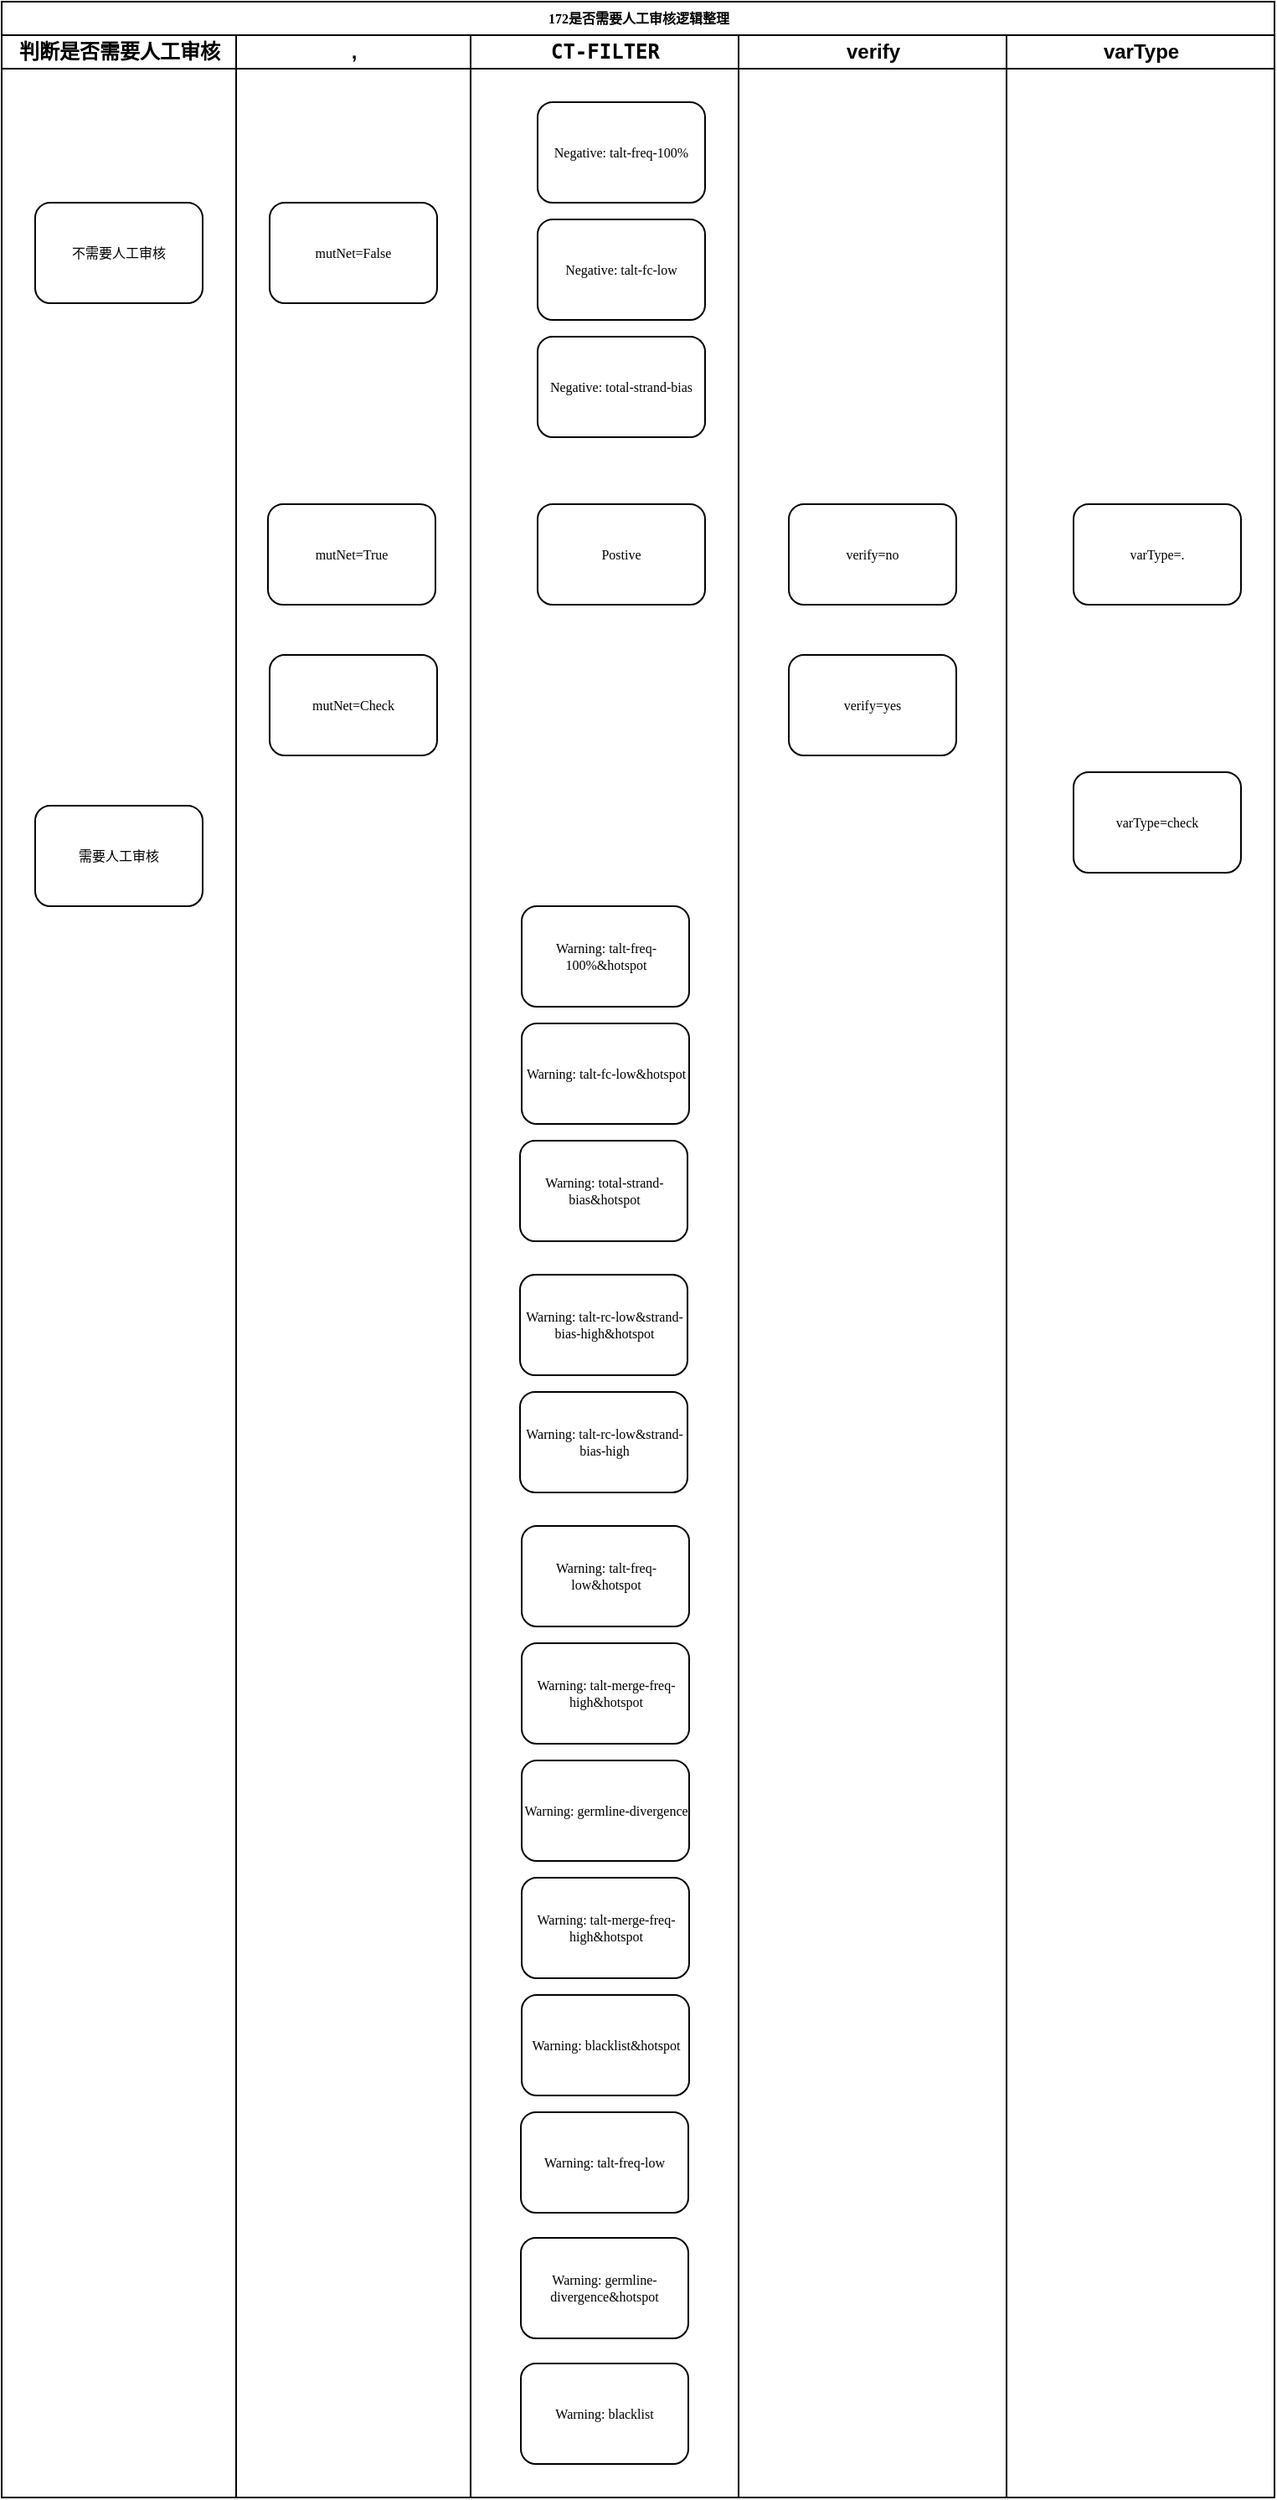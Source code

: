 <mxfile version="23.1.1" type="github">
  <diagram name="Page-1" id="74e2e168-ea6b-b213-b513-2b3c1d86103e">
    <mxGraphModel dx="1500" dy="1680" grid="1" gridSize="10" guides="1" tooltips="1" connect="1" arrows="1" fold="1" page="1" pageScale="1" pageWidth="1100" pageHeight="850" background="none" math="0" shadow="0">
      <root>
        <mxCell id="0" />
        <mxCell id="1" parent="0" />
        <mxCell id="77e6c97f196da883-1" value="172是否需要人工审核逻辑整理" style="swimlane;html=1;childLayout=stackLayout;startSize=20;rounded=0;shadow=0;labelBackgroundColor=none;strokeWidth=1;fontFamily=Verdana;fontSize=8;align=center;" parent="1" vertex="1">
          <mxGeometry x="30" y="-60" width="760" height="1490" as="geometry" />
        </mxCell>
        <mxCell id="77e6c97f196da883-2" value="判断是否需要人工审核" style="swimlane;html=1;startSize=20;" parent="77e6c97f196da883-1" vertex="1">
          <mxGeometry y="20" width="140" height="1470" as="geometry" />
        </mxCell>
        <mxCell id="77e6c97f196da883-8" value="不需要人工审核" style="rounded=1;whiteSpace=wrap;html=1;shadow=0;labelBackgroundColor=none;strokeWidth=1;fontFamily=Verdana;fontSize=8;align=center;" parent="77e6c97f196da883-2" vertex="1">
          <mxGeometry x="20" y="100" width="100" height="60" as="geometry" />
        </mxCell>
        <mxCell id="Ntkf2nLQN6CGH8CM93F0-73" value="需要人工审核" style="rounded=1;whiteSpace=wrap;html=1;shadow=0;labelBackgroundColor=none;strokeWidth=1;fontFamily=Verdana;fontSize=8;align=center;" vertex="1" parent="77e6c97f196da883-2">
          <mxGeometry x="20" y="460" width="100" height="60" as="geometry" />
        </mxCell>
        <mxCell id="77e6c97f196da883-3" value="," style="swimlane;html=1;startSize=20;" parent="77e6c97f196da883-1" vertex="1">
          <mxGeometry x="140" y="20" width="140" height="1470" as="geometry" />
        </mxCell>
        <mxCell id="Ntkf2nLQN6CGH8CM93F0-67" value="mutNet=True" style="rounded=1;whiteSpace=wrap;html=1;shadow=0;labelBackgroundColor=none;strokeWidth=1;fontFamily=Verdana;fontSize=8;align=center;" vertex="1" parent="77e6c97f196da883-3">
          <mxGeometry x="19" y="280" width="100" height="60" as="geometry" />
        </mxCell>
        <mxCell id="Ntkf2nLQN6CGH8CM93F0-69" value="mutNet=Check" style="rounded=1;whiteSpace=wrap;html=1;shadow=0;labelBackgroundColor=none;strokeWidth=1;fontFamily=Verdana;fontSize=8;align=center;" vertex="1" parent="77e6c97f196da883-3">
          <mxGeometry x="20" y="370" width="100" height="60" as="geometry" />
        </mxCell>
        <mxCell id="Ntkf2nLQN6CGH8CM93F0-68" value="mutNet=False" style="rounded=1;whiteSpace=wrap;html=1;shadow=0;labelBackgroundColor=none;strokeWidth=1;fontFamily=Verdana;fontSize=8;align=center;" vertex="1" parent="77e6c97f196da883-3">
          <mxGeometry x="20" y="100" width="100" height="60" as="geometry" />
        </mxCell>
        <mxCell id="77e6c97f196da883-5" value="&lt;code&gt;CT-FILTER&lt;/code&gt;" style="swimlane;html=1;startSize=20;" parent="77e6c97f196da883-1" vertex="1">
          <mxGeometry x="280" y="20" width="160" height="1470" as="geometry" />
        </mxCell>
        <mxCell id="77e6c97f196da883-18" value="Negative:&amp;nbsp;talt-freq-100%" style="rounded=1;whiteSpace=wrap;html=1;shadow=0;labelBackgroundColor=none;strokeWidth=1;fontFamily=Verdana;fontSize=8;align=center;" parent="77e6c97f196da883-5" vertex="1">
          <mxGeometry x="40" y="40" width="100" height="60" as="geometry" />
        </mxCell>
        <mxCell id="Ntkf2nLQN6CGH8CM93F0-35" value="Negative:&amp;nbsp;talt-fc-low" style="rounded=1;whiteSpace=wrap;html=1;shadow=0;labelBackgroundColor=none;strokeWidth=1;fontFamily=Verdana;fontSize=8;align=center;" vertex="1" parent="77e6c97f196da883-5">
          <mxGeometry x="40" y="110" width="100" height="60" as="geometry" />
        </mxCell>
        <mxCell id="77e6c97f196da883-21" value="Warning:&amp;nbsp;talt-freq-100%&amp;amp;hotspot" style="rounded=1;whiteSpace=wrap;html=1;shadow=0;labelBackgroundColor=none;strokeWidth=1;fontFamily=Verdana;fontSize=8;align=center;" parent="77e6c97f196da883-5" vertex="1">
          <mxGeometry x="30.5" y="520" width="100" height="60" as="geometry" />
        </mxCell>
        <mxCell id="77e6c97f196da883-22" value="Warning: talt-fc-low&amp;amp;hotspot" style="rounded=1;whiteSpace=wrap;html=1;shadow=0;labelBackgroundColor=none;strokeWidth=1;fontFamily=Verdana;fontSize=8;align=center;" parent="77e6c97f196da883-5" vertex="1">
          <mxGeometry x="30.5" y="590" width="100" height="60" as="geometry" />
        </mxCell>
        <mxCell id="77e6c97f196da883-23" value="Warning:&amp;nbsp;total-strand-bias&amp;amp;hotspot" style="rounded=1;whiteSpace=wrap;html=1;shadow=0;labelBackgroundColor=none;strokeWidth=1;fontFamily=Verdana;fontSize=8;align=center;" parent="77e6c97f196da883-5" vertex="1">
          <mxGeometry x="29.5" y="660" width="100" height="60" as="geometry" />
        </mxCell>
        <mxCell id="Ntkf2nLQN6CGH8CM93F0-4" value="Negative:&amp;nbsp;total-strand-bias" style="rounded=1;whiteSpace=wrap;html=1;shadow=0;labelBackgroundColor=none;strokeWidth=1;fontFamily=Verdana;fontSize=8;align=center;" vertex="1" parent="77e6c97f196da883-5">
          <mxGeometry x="40" y="180" width="100" height="60" as="geometry" />
        </mxCell>
        <mxCell id="Ntkf2nLQN6CGH8CM93F0-5" value="Warning:&amp;nbsp;talt-rc-low&amp;amp;strand-bias-high&amp;amp;hotspot" style="rounded=1;whiteSpace=wrap;html=1;shadow=0;labelBackgroundColor=none;strokeWidth=1;fontFamily=Verdana;fontSize=8;align=center;" vertex="1" parent="77e6c97f196da883-5">
          <mxGeometry x="29.5" y="740" width="100" height="60" as="geometry" />
        </mxCell>
        <mxCell id="Ntkf2nLQN6CGH8CM93F0-3" value="Warning:&amp;nbsp;talt-rc-low&amp;amp;strand-bias-high" style="rounded=1;whiteSpace=wrap;html=1;shadow=0;labelBackgroundColor=none;strokeWidth=1;fontFamily=Verdana;fontSize=8;align=center;" vertex="1" parent="77e6c97f196da883-5">
          <mxGeometry x="29.5" y="810" width="100" height="60" as="geometry" />
        </mxCell>
        <mxCell id="Ntkf2nLQN6CGH8CM93F0-2" value="Warning:&amp;nbsp;talt-freq-low&amp;amp;hotspot" style="rounded=1;whiteSpace=wrap;html=1;shadow=0;labelBackgroundColor=none;strokeWidth=1;fontFamily=Verdana;fontSize=8;align=center;" vertex="1" parent="77e6c97f196da883-5">
          <mxGeometry x="30.5" y="890" width="100" height="60" as="geometry" />
        </mxCell>
        <mxCell id="Ntkf2nLQN6CGH8CM93F0-36" value="Warning:&amp;nbsp;talt-freq-low" style="rounded=1;whiteSpace=wrap;html=1;shadow=0;labelBackgroundColor=none;strokeWidth=1;fontFamily=Verdana;fontSize=8;align=center;" vertex="1" parent="77e6c97f196da883-5">
          <mxGeometry x="30" y="1240" width="100" height="60" as="geometry" />
        </mxCell>
        <mxCell id="Ntkf2nLQN6CGH8CM93F0-37" value="Warning:&amp;nbsp;talt-merge-freq-high&amp;amp;hotspot" style="rounded=1;whiteSpace=wrap;html=1;shadow=0;labelBackgroundColor=none;strokeWidth=1;fontFamily=Verdana;fontSize=8;align=center;" vertex="1" parent="77e6c97f196da883-5">
          <mxGeometry x="30.5" y="960" width="100" height="60" as="geometry" />
        </mxCell>
        <mxCell id="Ntkf2nLQN6CGH8CM93F0-38" value="Warning:&amp;nbsp;talt-merge-freq-high&amp;amp;hotspot" style="rounded=1;whiteSpace=wrap;html=1;shadow=0;labelBackgroundColor=none;strokeWidth=1;fontFamily=Verdana;fontSize=8;align=center;" vertex="1" parent="77e6c97f196da883-5">
          <mxGeometry x="30.5" y="1100" width="100" height="60" as="geometry" />
        </mxCell>
        <mxCell id="Ntkf2nLQN6CGH8CM93F0-40" value="Warning:&amp;nbsp;germline-divergence&amp;amp;hotspot" style="rounded=1;whiteSpace=wrap;html=1;shadow=0;labelBackgroundColor=none;strokeWidth=1;fontFamily=Verdana;fontSize=8;align=center;" vertex="1" parent="77e6c97f196da883-5">
          <mxGeometry x="30" y="1315" width="100" height="60" as="geometry" />
        </mxCell>
        <mxCell id="Ntkf2nLQN6CGH8CM93F0-39" value="Warning:&amp;nbsp;germline-divergence" style="rounded=1;whiteSpace=wrap;html=1;shadow=0;labelBackgroundColor=none;strokeWidth=1;fontFamily=Verdana;fontSize=8;align=center;" vertex="1" parent="77e6c97f196da883-5">
          <mxGeometry x="30.5" y="1030" width="100" height="60" as="geometry" />
        </mxCell>
        <mxCell id="Ntkf2nLQN6CGH8CM93F0-42" value="Warning:&amp;nbsp;blacklist&amp;amp;hotspot" style="rounded=1;whiteSpace=wrap;html=1;shadow=0;labelBackgroundColor=none;strokeWidth=1;fontFamily=Verdana;fontSize=8;align=center;" vertex="1" parent="77e6c97f196da883-5">
          <mxGeometry x="30.5" y="1170" width="100" height="60" as="geometry" />
        </mxCell>
        <mxCell id="Ntkf2nLQN6CGH8CM93F0-41" value="Warning:&amp;nbsp;blacklist" style="rounded=1;whiteSpace=wrap;html=1;shadow=0;labelBackgroundColor=none;strokeWidth=1;fontFamily=Verdana;fontSize=8;align=center;" vertex="1" parent="77e6c97f196da883-5">
          <mxGeometry x="30" y="1390" width="100" height="60" as="geometry" />
        </mxCell>
        <mxCell id="Ntkf2nLQN6CGH8CM93F0-44" value="Postive" style="rounded=1;whiteSpace=wrap;html=1;shadow=0;labelBackgroundColor=none;strokeWidth=1;fontFamily=Verdana;fontSize=8;align=center;" vertex="1" parent="77e6c97f196da883-5">
          <mxGeometry x="40" y="280" width="100" height="60" as="geometry" />
        </mxCell>
        <mxCell id="77e6c97f196da883-6" value="verify" style="swimlane;html=1;startSize=20;" parent="77e6c97f196da883-1" vertex="1">
          <mxGeometry x="440" y="20" width="160" height="1470" as="geometry" />
        </mxCell>
        <mxCell id="77e6c97f196da883-11" value="verify=yes" style="rounded=1;whiteSpace=wrap;html=1;shadow=0;labelBackgroundColor=none;strokeWidth=1;fontFamily=Verdana;fontSize=8;align=center;" parent="77e6c97f196da883-6" vertex="1">
          <mxGeometry x="30" y="370" width="100" height="60" as="geometry" />
        </mxCell>
        <mxCell id="Ntkf2nLQN6CGH8CM93F0-34" value="verify=no" style="rounded=1;whiteSpace=wrap;html=1;shadow=0;labelBackgroundColor=none;strokeWidth=1;fontFamily=Verdana;fontSize=8;align=center;" vertex="1" parent="77e6c97f196da883-6">
          <mxGeometry x="30" y="280" width="100" height="60" as="geometry" />
        </mxCell>
        <mxCell id="Ntkf2nLQN6CGH8CM93F0-1" value="varType" style="swimlane;html=1;startSize=20;" vertex="1" parent="77e6c97f196da883-1">
          <mxGeometry x="600" y="20" width="160" height="1470" as="geometry" />
        </mxCell>
        <mxCell id="gROawkm3clonCkUMPsZn-16" value="varType=check" style="rounded=1;whiteSpace=wrap;html=1;shadow=0;labelBackgroundColor=none;strokeWidth=1;fontFamily=Verdana;fontSize=8;align=center;" parent="Ntkf2nLQN6CGH8CM93F0-1" vertex="1">
          <mxGeometry x="40" y="440" width="100" height="60" as="geometry" />
        </mxCell>
        <mxCell id="Ntkf2nLQN6CGH8CM93F0-11" value="varType=." style="rounded=1;whiteSpace=wrap;html=1;shadow=0;labelBackgroundColor=none;strokeWidth=1;fontFamily=Verdana;fontSize=8;align=center;" vertex="1" parent="Ntkf2nLQN6CGH8CM93F0-1">
          <mxGeometry x="40" y="280" width="100" height="60" as="geometry" />
        </mxCell>
      </root>
    </mxGraphModel>
  </diagram>
</mxfile>
